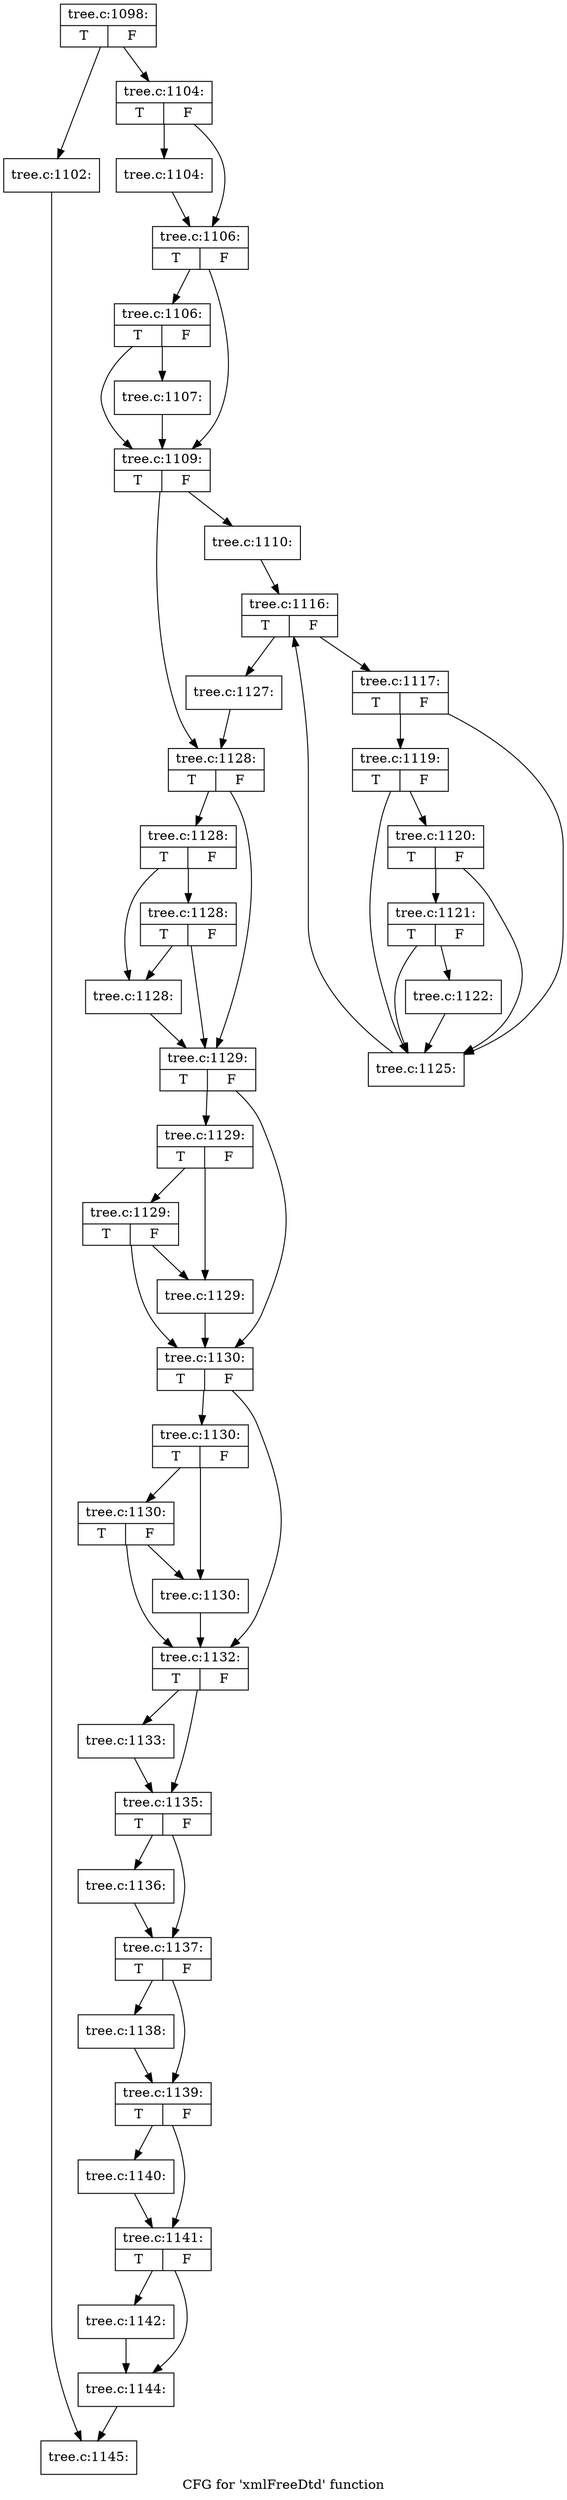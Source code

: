 digraph "CFG for 'xmlFreeDtd' function" {
	label="CFG for 'xmlFreeDtd' function";

	Node0x428e180 [shape=record,label="{tree.c:1098:|{<s0>T|<s1>F}}"];
	Node0x428e180 -> Node0x428ed50;
	Node0x428e180 -> Node0x428eda0;
	Node0x428ed50 [shape=record,label="{tree.c:1102:}"];
	Node0x428ed50 -> Node0x428e3a0;
	Node0x428eda0 [shape=record,label="{tree.c:1104:|{<s0>T|<s1>F}}"];
	Node0x428eda0 -> Node0x428f220;
	Node0x428eda0 -> Node0x428f270;
	Node0x428f220 [shape=record,label="{tree.c:1104:}"];
	Node0x428f220 -> Node0x428f270;
	Node0x428f270 [shape=record,label="{tree.c:1106:|{<s0>T|<s1>F}}"];
	Node0x428f270 -> Node0x428fbd0;
	Node0x428f270 -> Node0x428fb80;
	Node0x428fbd0 [shape=record,label="{tree.c:1106:|{<s0>T|<s1>F}}"];
	Node0x428fbd0 -> Node0x428fb30;
	Node0x428fbd0 -> Node0x428fb80;
	Node0x428fb30 [shape=record,label="{tree.c:1107:}"];
	Node0x428fb30 -> Node0x428fb80;
	Node0x428fb80 [shape=record,label="{tree.c:1109:|{<s0>T|<s1>F}}"];
	Node0x428fb80 -> Node0x4290aa0;
	Node0x428fb80 -> Node0x42911a0;
	Node0x4290aa0 [shape=record,label="{tree.c:1110:}"];
	Node0x4290aa0 -> Node0x4291a70;
	Node0x4291a70 [shape=record,label="{tree.c:1116:|{<s0>T|<s1>F}}"];
	Node0x4291a70 -> Node0x4291e20;
	Node0x4291a70 -> Node0x4291c50;
	Node0x4291e20 [shape=record,label="{tree.c:1117:|{<s0>T|<s1>F}}"];
	Node0x4291e20 -> Node0x42922c0;
	Node0x4291e20 -> Node0x4292170;
	Node0x42922c0 [shape=record,label="{tree.c:1119:|{<s0>T|<s1>F}}"];
	Node0x42922c0 -> Node0x4292240;
	Node0x42922c0 -> Node0x4292170;
	Node0x4292240 [shape=record,label="{tree.c:1120:|{<s0>T|<s1>F}}"];
	Node0x4292240 -> Node0x42921c0;
	Node0x4292240 -> Node0x4292170;
	Node0x42921c0 [shape=record,label="{tree.c:1121:|{<s0>T|<s1>F}}"];
	Node0x42921c0 -> Node0x4292120;
	Node0x42921c0 -> Node0x4292170;
	Node0x4292120 [shape=record,label="{tree.c:1122:}"];
	Node0x4292120 -> Node0x4292170;
	Node0x4292170 [shape=record,label="{tree.c:1125:}"];
	Node0x4292170 -> Node0x4291a70;
	Node0x4291c50 [shape=record,label="{tree.c:1127:}"];
	Node0x4291c50 -> Node0x42911a0;
	Node0x42911a0 [shape=record,label="{tree.c:1128:|{<s0>T|<s1>F}}"];
	Node0x42911a0 -> Node0x4290a20;
	Node0x42911a0 -> Node0x4173550;
	Node0x4290a20 [shape=record,label="{tree.c:1128:|{<s0>T|<s1>F}}"];
	Node0x4290a20 -> Node0x4294290;
	Node0x4290a20 -> Node0x4293890;
	Node0x4294290 [shape=record,label="{tree.c:1128:|{<s0>T|<s1>F}}"];
	Node0x4294290 -> Node0x4293890;
	Node0x4294290 -> Node0x4173550;
	Node0x4293890 [shape=record,label="{tree.c:1128:}"];
	Node0x4293890 -> Node0x4173550;
	Node0x4173550 [shape=record,label="{tree.c:1129:|{<s0>T|<s1>F}}"];
	Node0x4173550 -> Node0x4294fc0;
	Node0x4173550 -> Node0x4294f70;
	Node0x4294fc0 [shape=record,label="{tree.c:1129:|{<s0>T|<s1>F}}"];
	Node0x4294fc0 -> Node0x4295200;
	Node0x4294fc0 -> Node0x42947b0;
	Node0x4295200 [shape=record,label="{tree.c:1129:|{<s0>T|<s1>F}}"];
	Node0x4295200 -> Node0x42947b0;
	Node0x4295200 -> Node0x4294f70;
	Node0x42947b0 [shape=record,label="{tree.c:1129:}"];
	Node0x42947b0 -> Node0x4294f70;
	Node0x4294f70 [shape=record,label="{tree.c:1130:|{<s0>T|<s1>F}}"];
	Node0x4294f70 -> Node0x4295b00;
	Node0x4294f70 -> Node0x4295ab0;
	Node0x4295b00 [shape=record,label="{tree.c:1130:|{<s0>T|<s1>F}}"];
	Node0x4295b00 -> Node0x4295d40;
	Node0x4295b00 -> Node0x4295a60;
	Node0x4295d40 [shape=record,label="{tree.c:1130:|{<s0>T|<s1>F}}"];
	Node0x4295d40 -> Node0x4295a60;
	Node0x4295d40 -> Node0x4295ab0;
	Node0x4295a60 [shape=record,label="{tree.c:1130:}"];
	Node0x4295a60 -> Node0x4295ab0;
	Node0x4295ab0 [shape=record,label="{tree.c:1132:|{<s0>T|<s1>F}}"];
	Node0x4295ab0 -> Node0x42965a0;
	Node0x4295ab0 -> Node0x42965f0;
	Node0x42965a0 [shape=record,label="{tree.c:1133:}"];
	Node0x42965a0 -> Node0x42965f0;
	Node0x42965f0 [shape=record,label="{tree.c:1135:|{<s0>T|<s1>F}}"];
	Node0x42965f0 -> Node0x424c720;
	Node0x42965f0 -> Node0x42984a0;
	Node0x424c720 [shape=record,label="{tree.c:1136:}"];
	Node0x424c720 -> Node0x42984a0;
	Node0x42984a0 [shape=record,label="{tree.c:1137:|{<s0>T|<s1>F}}"];
	Node0x42984a0 -> Node0x42992b0;
	Node0x42984a0 -> Node0x4299a50;
	Node0x42992b0 [shape=record,label="{tree.c:1138:}"];
	Node0x42992b0 -> Node0x4299a50;
	Node0x4299a50 [shape=record,label="{tree.c:1139:|{<s0>T|<s1>F}}"];
	Node0x4299a50 -> Node0x41ce520;
	Node0x4299a50 -> Node0x3f4b940;
	Node0x41ce520 [shape=record,label="{tree.c:1140:}"];
	Node0x41ce520 -> Node0x3f4b940;
	Node0x3f4b940 [shape=record,label="{tree.c:1141:|{<s0>T|<s1>F}}"];
	Node0x3f4b940 -> Node0x42990d0;
	Node0x3f4b940 -> Node0x41ce690;
	Node0x42990d0 [shape=record,label="{tree.c:1142:}"];
	Node0x42990d0 -> Node0x41ce690;
	Node0x41ce690 [shape=record,label="{tree.c:1144:}"];
	Node0x41ce690 -> Node0x428e3a0;
	Node0x428e3a0 [shape=record,label="{tree.c:1145:}"];
}
